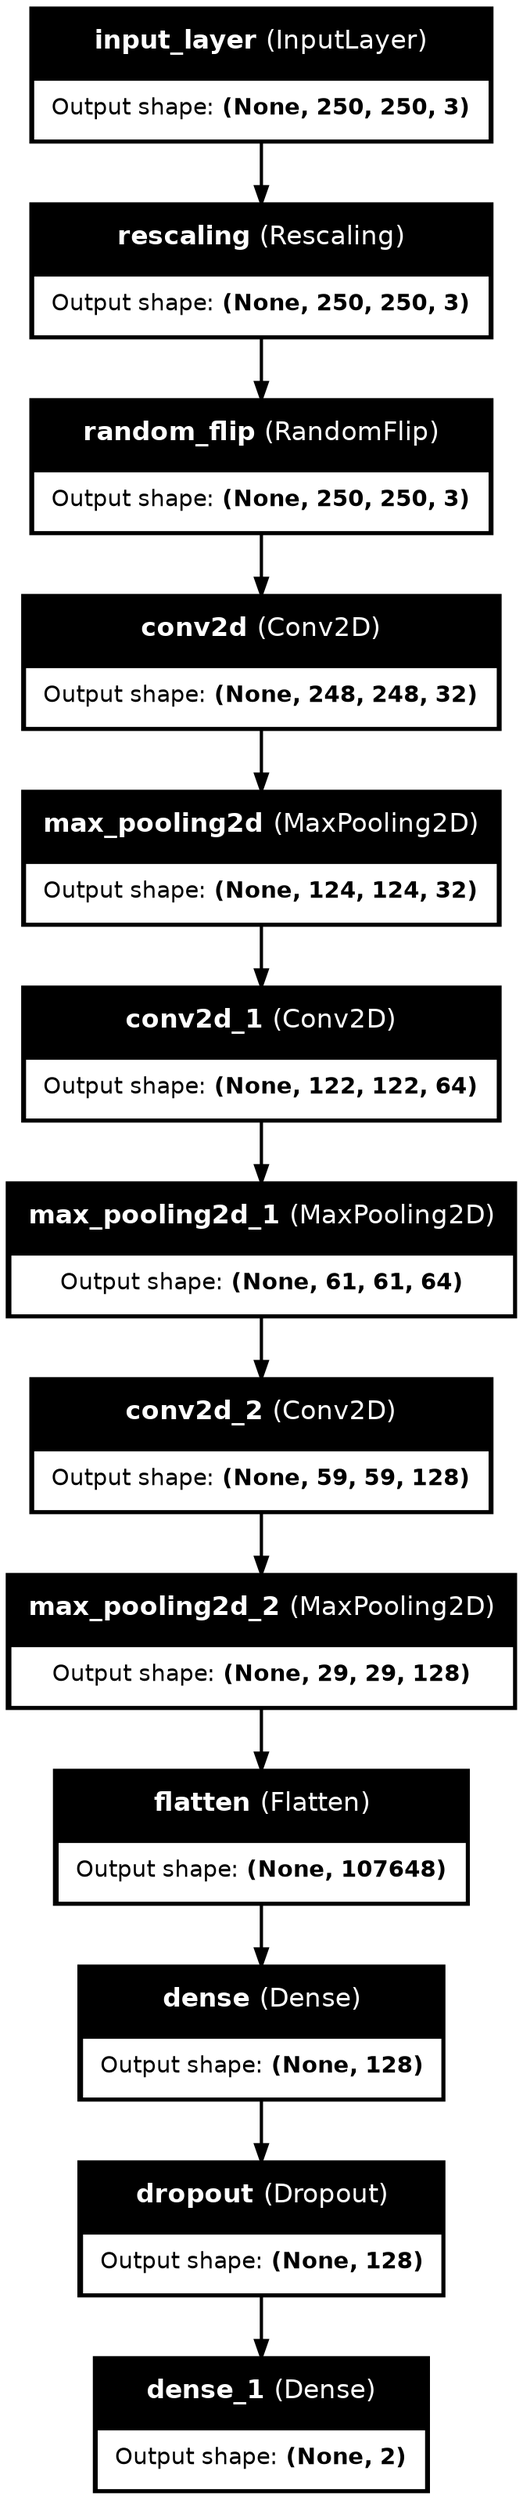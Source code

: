 digraph G {
concentrate=True;
dpi=200;
rankdir=TB;
splines=ortho;
node [shape=record];
6339414544 [border=0, fontname=Helvetica, label=<<table border="0" cellborder="1" bgcolor="black" cellpadding="10"><tr><td colspan="1" bgcolor="black"><font point-size="16" color="white"><b>input_layer</b> (InputLayer)</font></td></tr><tr><td bgcolor="white"><font point-size="14">Output shape: <b>(None, 250, 250, 3)</b></font></td></tr></table>>, margin=0];
6330000720 [border=0, fontname=Helvetica, label=<<table border="0" cellborder="1" bgcolor="black" cellpadding="10"><tr><td colspan="1" bgcolor="black"><font point-size="16" color="white"><b>rescaling</b> (Rescaling)</font></td></tr><tr><td bgcolor="white"><font point-size="14">Output shape: <b>(None, 250, 250, 3)</b></font></td></tr></table>>, margin=0];
6329942416 [border=0, fontname=Helvetica, label=<<table border="0" cellborder="1" bgcolor="black" cellpadding="10"><tr><td colspan="1" bgcolor="black"><font point-size="16" color="white"><b>random_flip</b> (RandomFlip)</font></td></tr><tr><td bgcolor="white"><font point-size="14">Output shape: <b>(None, 250, 250, 3)</b></font></td></tr></table>>, margin=0];
6339425616 [border=0, fontname=Helvetica, label=<<table border="0" cellborder="1" bgcolor="black" cellpadding="10"><tr><td colspan="1" bgcolor="black"><font point-size="16" color="white"><b>conv2d</b> (Conv2D)</font></td></tr><tr><td bgcolor="white"><font point-size="14">Output shape: <b>(None, 248, 248, 32)</b></font></td></tr></table>>, margin=0];
6339266192 [border=0, fontname=Helvetica, label=<<table border="0" cellborder="1" bgcolor="black" cellpadding="10"><tr><td colspan="1" bgcolor="black"><font point-size="16" color="white"><b>max_pooling2d</b> (MaxPooling2D)</font></td></tr><tr><td bgcolor="white"><font point-size="14">Output shape: <b>(None, 124, 124, 32)</b></font></td></tr></table>>, margin=0];
6329797328 [border=0, fontname=Helvetica, label=<<table border="0" cellborder="1" bgcolor="black" cellpadding="10"><tr><td colspan="1" bgcolor="black"><font point-size="16" color="white"><b>conv2d_1</b> (Conv2D)</font></td></tr><tr><td bgcolor="white"><font point-size="14">Output shape: <b>(None, 122, 122, 64)</b></font></td></tr></table>>, margin=0];
6299579088 [border=0, fontname=Helvetica, label=<<table border="0" cellborder="1" bgcolor="black" cellpadding="10"><tr><td colspan="1" bgcolor="black"><font point-size="16" color="white"><b>max_pooling2d_1</b> (MaxPooling2D)</font></td></tr><tr><td bgcolor="white"><font point-size="14">Output shape: <b>(None, 61, 61, 64)</b></font></td></tr></table>>, margin=0];
6329629392 [border=0, fontname=Helvetica, label=<<table border="0" cellborder="1" bgcolor="black" cellpadding="10"><tr><td colspan="1" bgcolor="black"><font point-size="16" color="white"><b>conv2d_2</b> (Conv2D)</font></td></tr><tr><td bgcolor="white"><font point-size="14">Output shape: <b>(None, 59, 59, 128)</b></font></td></tr></table>>, margin=0];
6329949264 [border=0, fontname=Helvetica, label=<<table border="0" cellborder="1" bgcolor="black" cellpadding="10"><tr><td colspan="1" bgcolor="black"><font point-size="16" color="white"><b>max_pooling2d_2</b> (MaxPooling2D)</font></td></tr><tr><td bgcolor="white"><font point-size="14">Output shape: <b>(None, 29, 29, 128)</b></font></td></tr></table>>, margin=0];
6339535760 [border=0, fontname=Helvetica, label=<<table border="0" cellborder="1" bgcolor="black" cellpadding="10"><tr><td colspan="1" bgcolor="black"><font point-size="16" color="white"><b>flatten</b> (Flatten)</font></td></tr><tr><td bgcolor="white"><font point-size="14">Output shape: <b>(None, 107648)</b></font></td></tr></table>>, margin=0];
6329739728 [border=0, fontname=Helvetica, label=<<table border="0" cellborder="1" bgcolor="black" cellpadding="10"><tr><td colspan="1" bgcolor="black"><font point-size="16" color="white"><b>dense</b> (Dense)</font></td></tr><tr><td bgcolor="white"><font point-size="14">Output shape: <b>(None, 128)</b></font></td></tr></table>>, margin=0];
6329797776 [border=0, fontname=Helvetica, label=<<table border="0" cellborder="1" bgcolor="black" cellpadding="10"><tr><td colspan="1" bgcolor="black"><font point-size="16" color="white"><b>dropout</b> (Dropout)</font></td></tr><tr><td bgcolor="white"><font point-size="14">Output shape: <b>(None, 128)</b></font></td></tr></table>>, margin=0];
6339604752 [border=0, fontname=Helvetica, label=<<table border="0" cellborder="1" bgcolor="black" cellpadding="10"><tr><td colspan="1" bgcolor="black"><font point-size="16" color="white"><b>dense_1</b> (Dense)</font></td></tr><tr><td bgcolor="white"><font point-size="14">Output shape: <b>(None, 2)</b></font></td></tr></table>>, margin=0];
6339414544 -> 6330000720  [penwidth=2];
6330000720 -> 6329942416  [penwidth=2];
6329942416 -> 6339425616  [penwidth=2];
6339425616 -> 6339266192  [penwidth=2];
6339266192 -> 6329797328  [penwidth=2];
6329797328 -> 6299579088  [penwidth=2];
6299579088 -> 6329629392  [penwidth=2];
6329629392 -> 6329949264  [penwidth=2];
6329949264 -> 6339535760  [penwidth=2];
6339535760 -> 6329739728  [penwidth=2];
6329739728 -> 6329797776  [penwidth=2];
6329797776 -> 6339604752  [penwidth=2];
}

